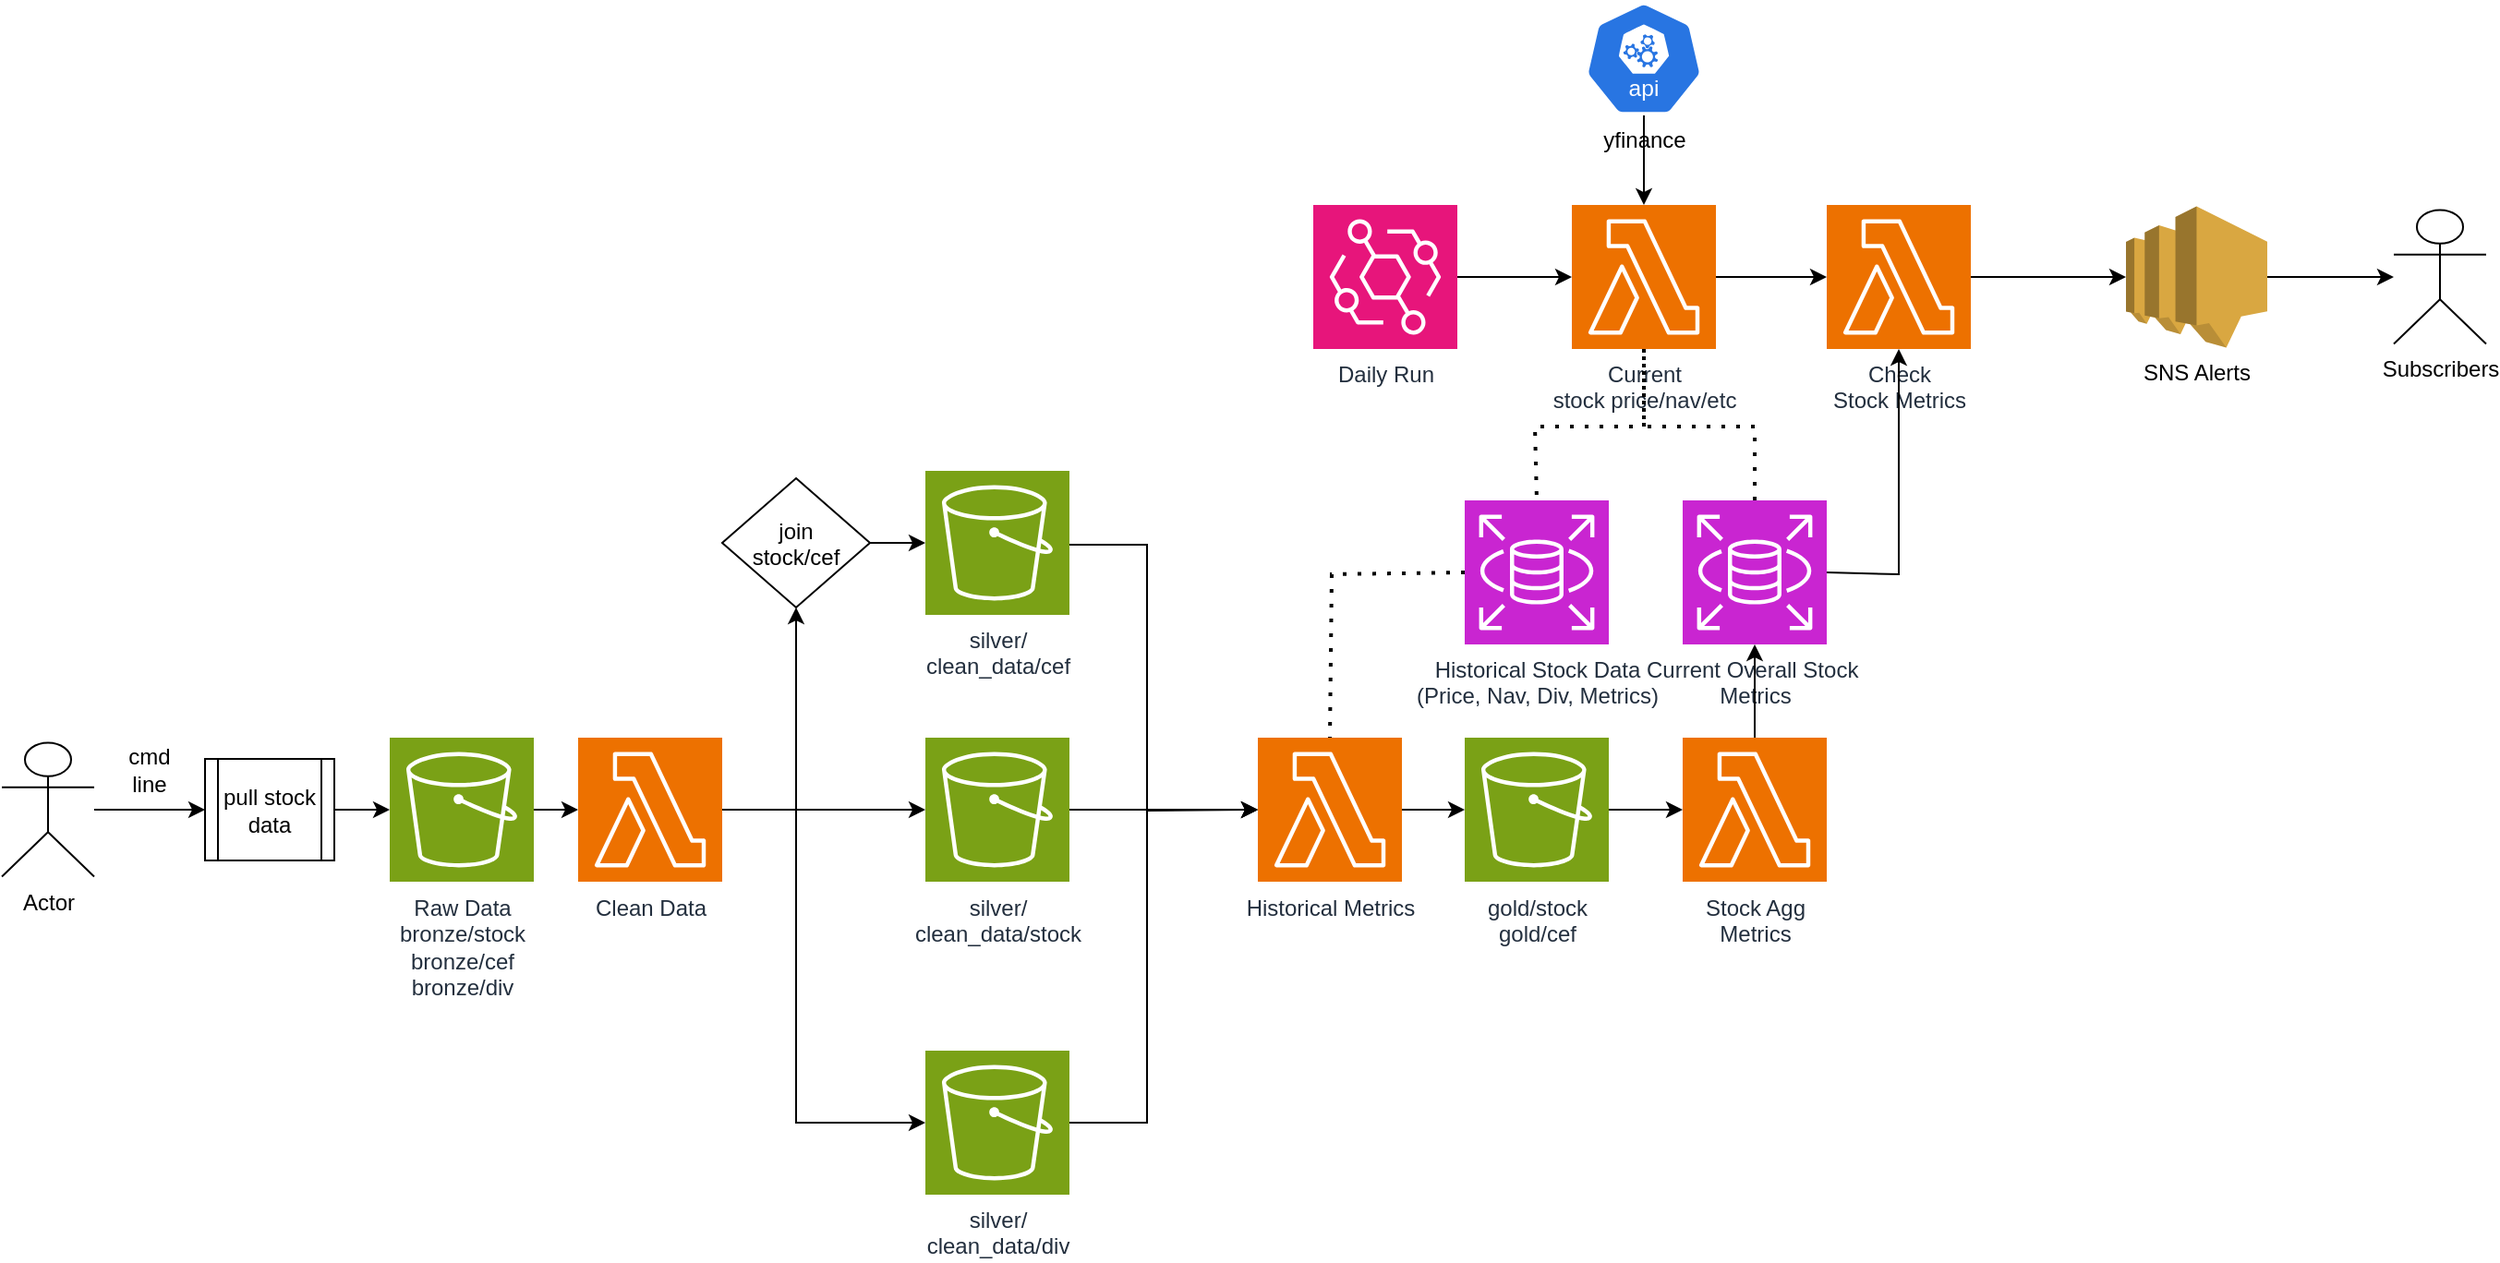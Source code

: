 <mxfile version="26.0.4">
  <diagram name="Page-1" id="d5BuHDdx11dOFUYsjuQ5">
    <mxGraphModel dx="1956" dy="1741" grid="1" gridSize="10" guides="1" tooltips="1" connect="1" arrows="1" fold="1" page="1" pageScale="1" pageWidth="850" pageHeight="1100" math="0" shadow="0">
      <root>
        <mxCell id="0" />
        <mxCell id="1" parent="0" />
        <mxCell id="khy_yN-TwpCxYzihnUn8-1" value="Actor" style="shape=umlActor;verticalLabelPosition=bottom;verticalAlign=top;html=1;outlineConnect=0;" parent="1" vertex="1">
          <mxGeometry x="-20" y="161.26" width="50" height="72.5" as="geometry" />
        </mxCell>
        <mxCell id="khy_yN-TwpCxYzihnUn8-2" value="cmd&lt;div&gt;line&lt;/div&gt;" style="text;html=1;align=center;verticalAlign=middle;whiteSpace=wrap;rounded=0;" parent="1" vertex="1">
          <mxGeometry x="30" y="161.26" width="60" height="30" as="geometry" />
        </mxCell>
        <mxCell id="khy_yN-TwpCxYzihnUn8-27" value="" style="edgeStyle=orthogonalEdgeStyle;rounded=0;orthogonalLoop=1;jettySize=auto;html=1;exitX=1;exitY=0.5;exitDx=0;exitDy=0;exitPerimeter=0;entryX=0.5;entryY=1;entryDx=0;entryDy=0;" parent="1" source="1n4Yk2UCJYNvjyyztTE--7" target="1n4Yk2UCJYNvjyyztTE--20" edge="1">
          <mxGeometry relative="1" as="geometry">
            <mxPoint x="390" y="120" as="targetPoint" />
            <mxPoint x="380" y="197.5" as="sourcePoint" />
          </mxGeometry>
        </mxCell>
        <mxCell id="khy_yN-TwpCxYzihnUn8-7" value="" style="endArrow=classic;html=1;rounded=0;entryX=0;entryY=0.5;entryDx=0;entryDy=0;" parent="1" source="khy_yN-TwpCxYzihnUn8-1" target="khy_yN-TwpCxYzihnUn8-9" edge="1">
          <mxGeometry width="50" height="50" relative="1" as="geometry">
            <mxPoint x="40" y="200" as="sourcePoint" />
            <mxPoint x="110" y="200" as="targetPoint" />
          </mxGeometry>
        </mxCell>
        <mxCell id="khy_yN-TwpCxYzihnUn8-25" value="" style="edgeStyle=orthogonalEdgeStyle;rounded=0;orthogonalLoop=1;jettySize=auto;html=1;" parent="1" source="khy_yN-TwpCxYzihnUn8-9" target="1n4Yk2UCJYNvjyyztTE--10" edge="1">
          <mxGeometry relative="1" as="geometry">
            <mxPoint x="190" y="197.5" as="targetPoint" />
          </mxGeometry>
        </mxCell>
        <mxCell id="khy_yN-TwpCxYzihnUn8-9" value="pull stock data" style="shape=process;whiteSpace=wrap;html=1;backgroundOutline=1;" parent="1" vertex="1">
          <mxGeometry x="90" y="170" width="70" height="55" as="geometry" />
        </mxCell>
        <mxCell id="khy_yN-TwpCxYzihnUn8-26" value="" style="edgeStyle=orthogonalEdgeStyle;rounded=0;orthogonalLoop=1;jettySize=auto;html=1;exitX=1;exitY=0.5;exitDx=0;exitDy=0;exitPerimeter=0;entryX=0;entryY=0.5;entryDx=0;entryDy=0;entryPerimeter=0;" parent="1" source="1n4Yk2UCJYNvjyyztTE--10" target="1n4Yk2UCJYNvjyyztTE--7" edge="1">
          <mxGeometry relative="1" as="geometry">
            <mxPoint x="270" y="197.5" as="sourcePoint" />
            <mxPoint x="300" y="197.5" as="targetPoint" />
          </mxGeometry>
        </mxCell>
        <mxCell id="MvUtI0gOG9RwoyC7MmZf-2" value="" style="edgeStyle=orthogonalEdgeStyle;rounded=0;orthogonalLoop=1;jettySize=auto;html=1;exitX=1;exitY=0.5;exitDx=0;exitDy=0;exitPerimeter=0;entryX=0;entryY=0.5;entryDx=0;entryDy=0;entryPerimeter=0;" parent="1" target="1n4Yk2UCJYNvjyyztTE--23" edge="1">
          <mxGeometry relative="1" as="geometry">
            <mxPoint x="500" y="53" as="sourcePoint" />
            <mxPoint x="602" y="197.5" as="targetPoint" />
            <Array as="points">
              <mxPoint x="500" y="54" />
              <mxPoint x="600" y="54" />
              <mxPoint x="600" y="198" />
            </Array>
          </mxGeometry>
        </mxCell>
        <mxCell id="1n4Yk2UCJYNvjyyztTE--4" value="" style="edgeStyle=orthogonalEdgeStyle;rounded=0;orthogonalLoop=1;jettySize=auto;html=1;entryX=0;entryY=0.5;entryDx=0;entryDy=0;entryPerimeter=0;exitX=1;exitY=0.5;exitDx=0;exitDy=0;exitPerimeter=0;" parent="1" source="1n4Yk2UCJYNvjyyztTE--7" target="1n4Yk2UCJYNvjyyztTE--17" edge="1">
          <mxGeometry relative="1" as="geometry">
            <mxPoint x="430" y="323.125" as="targetPoint" />
            <mxPoint x="380" y="197.5" as="sourcePoint" />
            <Array as="points">
              <mxPoint x="410" y="198" />
              <mxPoint x="410" y="367" />
            </Array>
          </mxGeometry>
        </mxCell>
        <mxCell id="1n4Yk2UCJYNvjyyztTE--12" value="" style="edgeStyle=orthogonalEdgeStyle;rounded=0;orthogonalLoop=1;jettySize=auto;html=1;entryX=0;entryY=0.5;entryDx=0;entryDy=0;entryPerimeter=0;" parent="1" source="1n4Yk2UCJYNvjyyztTE--7" target="1n4Yk2UCJYNvjyyztTE--16" edge="1">
          <mxGeometry relative="1" as="geometry">
            <mxPoint x="430" y="198" as="targetPoint" />
            <Array as="points">
              <mxPoint x="400" y="198" />
              <mxPoint x="400" y="198" />
            </Array>
          </mxGeometry>
        </mxCell>
        <mxCell id="1n4Yk2UCJYNvjyyztTE--7" value="Clean Data" style="sketch=0;points=[[0,0,0],[0.25,0,0],[0.5,0,0],[0.75,0,0],[1,0,0],[0,1,0],[0.25,1,0],[0.5,1,0],[0.75,1,0],[1,1,0],[0,0.25,0],[0,0.5,0],[0,0.75,0],[1,0.25,0],[1,0.5,0],[1,0.75,0]];outlineConnect=0;fontColor=#232F3E;fillColor=#ED7100;strokeColor=#ffffff;dashed=0;verticalLabelPosition=bottom;verticalAlign=top;align=center;html=1;fontSize=12;fontStyle=0;aspect=fixed;shape=mxgraph.aws4.resourceIcon;resIcon=mxgraph.aws4.lambda;" parent="1" vertex="1">
          <mxGeometry x="292" y="158.5" width="78" height="78" as="geometry" />
        </mxCell>
        <mxCell id="1n4Yk2UCJYNvjyyztTE--8" value="Current Overall Stock&amp;nbsp;&lt;div&gt;Metrics&lt;/div&gt;" style="sketch=0;points=[[0,0,0],[0.25,0,0],[0.5,0,0],[0.75,0,0],[1,0,0],[0,1,0],[0.25,1,0],[0.5,1,0],[0.75,1,0],[1,1,0],[0,0.25,0],[0,0.5,0],[0,0.75,0],[1,0.25,0],[1,0.5,0],[1,0.75,0]];outlineConnect=0;fontColor=#232F3E;fillColor=#C925D1;strokeColor=#ffffff;dashed=0;verticalLabelPosition=bottom;verticalAlign=top;align=center;html=1;fontSize=12;fontStyle=0;aspect=fixed;shape=mxgraph.aws4.resourceIcon;resIcon=mxgraph.aws4.rds;" parent="1" vertex="1">
          <mxGeometry x="890" y="30" width="78" height="78" as="geometry" />
        </mxCell>
        <mxCell id="1n4Yk2UCJYNvjyyztTE--9" value="Historical Stock Data&lt;div&gt;(Price, Nav, Div, Metrics)&lt;/div&gt;" style="sketch=0;points=[[0,0,0],[0.25,0,0],[0.5,0,0],[0.75,0,0],[1,0,0],[0,1,0],[0.25,1,0],[0.5,1,0],[0.75,1,0],[1,1,0],[0,0.25,0],[0,0.5,0],[0,0.75,0],[1,0.25,0],[1,0.5,0],[1,0.75,0]];outlineConnect=0;fontColor=#232F3E;fillColor=#C925D1;strokeColor=#ffffff;dashed=0;verticalLabelPosition=bottom;verticalAlign=top;align=center;html=1;fontSize=12;fontStyle=0;aspect=fixed;shape=mxgraph.aws4.resourceIcon;resIcon=mxgraph.aws4.rds;" parent="1" vertex="1">
          <mxGeometry x="772" y="30" width="78" height="78" as="geometry" />
        </mxCell>
        <mxCell id="1n4Yk2UCJYNvjyyztTE--10" value="Raw Data&lt;div&gt;bronze/stock&lt;/div&gt;&lt;div&gt;bronze/cef&lt;/div&gt;&lt;div&gt;bronze/div&lt;/div&gt;" style="sketch=0;points=[[0,0,0],[0.25,0,0],[0.5,0,0],[0.75,0,0],[1,0,0],[0,1,0],[0.25,1,0],[0.5,1,0],[0.75,1,0],[1,1,0],[0,0.25,0],[0,0.5,0],[0,0.75,0],[1,0.25,0],[1,0.5,0],[1,0.75,0]];outlineConnect=0;fontColor=#232F3E;fillColor=#7AA116;strokeColor=#ffffff;dashed=0;verticalLabelPosition=bottom;verticalAlign=top;align=center;html=1;fontSize=12;fontStyle=0;aspect=fixed;shape=mxgraph.aws4.resourceIcon;resIcon=mxgraph.aws4.s3;" parent="1" vertex="1">
          <mxGeometry x="190" y="158.51" width="78" height="78" as="geometry" />
        </mxCell>
        <mxCell id="1n4Yk2UCJYNvjyyztTE--13" value="&lt;div&gt;silver/&lt;/div&gt;&lt;div&gt;clean_data/cef&lt;/div&gt;" style="sketch=0;points=[[0,0,0],[0.25,0,0],[0.5,0,0],[0.75,0,0],[1,0,0],[0,1,0],[0.25,1,0],[0.5,1,0],[0.75,1,0],[1,1,0],[0,0.25,0],[0,0.5,0],[0,0.75,0],[1,0.25,0],[1,0.5,0],[1,0.75,0]];outlineConnect=0;fontColor=#232F3E;fillColor=#7AA116;strokeColor=#ffffff;dashed=0;verticalLabelPosition=bottom;verticalAlign=top;align=center;html=1;fontSize=12;fontStyle=0;aspect=fixed;shape=mxgraph.aws4.resourceIcon;resIcon=mxgraph.aws4.s3;" parent="1" vertex="1">
          <mxGeometry x="480" y="14" width="78" height="78" as="geometry" />
        </mxCell>
        <mxCell id="1n4Yk2UCJYNvjyyztTE--37" value="" style="edgeStyle=orthogonalEdgeStyle;rounded=0;orthogonalLoop=1;jettySize=auto;html=1;" parent="1" source="1n4Yk2UCJYNvjyyztTE--16" target="1n4Yk2UCJYNvjyyztTE--23" edge="1">
          <mxGeometry relative="1" as="geometry" />
        </mxCell>
        <mxCell id="1n4Yk2UCJYNvjyyztTE--16" value="&lt;div&gt;silver/&lt;/div&gt;&lt;div&gt;clean_data/stock&lt;/div&gt;" style="sketch=0;points=[[0,0,0],[0.25,0,0],[0.5,0,0],[0.75,0,0],[1,0,0],[0,1,0],[0.25,1,0],[0.5,1,0],[0.75,1,0],[1,1,0],[0,0.25,0],[0,0.5,0],[0,0.75,0],[1,0.25,0],[1,0.5,0],[1,0.75,0]];outlineConnect=0;fontColor=#232F3E;fillColor=#7AA116;strokeColor=#ffffff;dashed=0;verticalLabelPosition=bottom;verticalAlign=top;align=center;html=1;fontSize=12;fontStyle=0;aspect=fixed;shape=mxgraph.aws4.resourceIcon;resIcon=mxgraph.aws4.s3;" parent="1" vertex="1">
          <mxGeometry x="480" y="158.5" width="78" height="78" as="geometry" />
        </mxCell>
        <mxCell id="1n4Yk2UCJYNvjyyztTE--17" value="&lt;div&gt;silver/&lt;/div&gt;&lt;div&gt;clean_data/div&lt;/div&gt;" style="sketch=0;points=[[0,0,0],[0.25,0,0],[0.5,0,0],[0.75,0,0],[1,0,0],[0,1,0],[0.25,1,0],[0.5,1,0],[0.75,1,0],[1,1,0],[0,0.25,0],[0,0.5,0],[0,0.75,0],[1,0.25,0],[1,0.5,0],[1,0.75,0]];outlineConnect=0;fontColor=#232F3E;fillColor=#7AA116;strokeColor=#ffffff;dashed=0;verticalLabelPosition=bottom;verticalAlign=top;align=center;html=1;fontSize=12;fontStyle=0;aspect=fixed;shape=mxgraph.aws4.resourceIcon;resIcon=mxgraph.aws4.s3;" parent="1" vertex="1">
          <mxGeometry x="480" y="328" width="78" height="78" as="geometry" />
        </mxCell>
        <mxCell id="1n4Yk2UCJYNvjyyztTE--22" value="" style="edgeStyle=orthogonalEdgeStyle;rounded=0;orthogonalLoop=1;jettySize=auto;html=1;" parent="1" source="1n4Yk2UCJYNvjyyztTE--20" target="1n4Yk2UCJYNvjyyztTE--13" edge="1">
          <mxGeometry relative="1" as="geometry" />
        </mxCell>
        <mxCell id="1n4Yk2UCJYNvjyyztTE--20" value="join&#xa;stock/cef" style="rhombus;" parent="1" vertex="1">
          <mxGeometry x="370" y="18" width="80" height="70" as="geometry" />
        </mxCell>
        <mxCell id="1n4Yk2UCJYNvjyyztTE--25" value="" style="edgeStyle=orthogonalEdgeStyle;rounded=0;orthogonalLoop=1;jettySize=auto;html=1;" parent="1" source="1n4Yk2UCJYNvjyyztTE--23" target="1n4Yk2UCJYNvjyyztTE--24" edge="1">
          <mxGeometry relative="1" as="geometry" />
        </mxCell>
        <mxCell id="1n4Yk2UCJYNvjyyztTE--23" value="Historical Metrics" style="sketch=0;points=[[0,0,0],[0.25,0,0],[0.5,0,0],[0.75,0,0],[1,0,0],[0,1,0],[0.25,1,0],[0.5,1,0],[0.75,1,0],[1,1,0],[0,0.25,0],[0,0.5,0],[0,0.75,0],[1,0.25,0],[1,0.5,0],[1,0.75,0]];outlineConnect=0;fontColor=#232F3E;fillColor=#ED7100;strokeColor=#ffffff;dashed=0;verticalLabelPosition=bottom;verticalAlign=top;align=center;html=1;fontSize=12;fontStyle=0;aspect=fixed;shape=mxgraph.aws4.resourceIcon;resIcon=mxgraph.aws4.lambda;" parent="1" vertex="1">
          <mxGeometry x="660" y="158.5" width="78" height="78" as="geometry" />
        </mxCell>
        <mxCell id="1n4Yk2UCJYNvjyyztTE--27" value="" style="edgeStyle=orthogonalEdgeStyle;rounded=0;orthogonalLoop=1;jettySize=auto;html=1;" parent="1" source="1n4Yk2UCJYNvjyyztTE--24" target="1n4Yk2UCJYNvjyyztTE--26" edge="1">
          <mxGeometry relative="1" as="geometry" />
        </mxCell>
        <mxCell id="1n4Yk2UCJYNvjyyztTE--24" value="&lt;div&gt;gold/stock&lt;/div&gt;&lt;div&gt;gold/cef&lt;/div&gt;" style="sketch=0;points=[[0,0,0],[0.25,0,0],[0.5,0,0],[0.75,0,0],[1,0,0],[0,1,0],[0.25,1,0],[0.5,1,0],[0.75,1,0],[1,1,0],[0,0.25,0],[0,0.5,0],[0,0.75,0],[1,0.25,0],[1,0.5,0],[1,0.75,0]];outlineConnect=0;fontColor=#232F3E;fillColor=#7AA116;strokeColor=#ffffff;dashed=0;verticalLabelPosition=bottom;verticalAlign=top;align=center;html=1;fontSize=12;fontStyle=0;aspect=fixed;shape=mxgraph.aws4.resourceIcon;resIcon=mxgraph.aws4.s3;" parent="1" vertex="1">
          <mxGeometry x="772" y="158.5" width="78" height="78" as="geometry" />
        </mxCell>
        <mxCell id="1n4Yk2UCJYNvjyyztTE--28" value="" style="edgeStyle=orthogonalEdgeStyle;rounded=0;orthogonalLoop=1;jettySize=auto;html=1;" parent="1" source="1n4Yk2UCJYNvjyyztTE--26" target="1n4Yk2UCJYNvjyyztTE--8" edge="1">
          <mxGeometry relative="1" as="geometry" />
        </mxCell>
        <mxCell id="1n4Yk2UCJYNvjyyztTE--26" value="Stock Agg&lt;div&gt;Metrics&lt;/div&gt;" style="sketch=0;points=[[0,0,0],[0.25,0,0],[0.5,0,0],[0.75,0,0],[1,0,0],[0,1,0],[0.25,1,0],[0.5,1,0],[0.75,1,0],[1,1,0],[0,0.25,0],[0,0.5,0],[0,0.75,0],[1,0.25,0],[1,0.5,0],[1,0.75,0]];outlineConnect=0;fontColor=#232F3E;fillColor=#ED7100;strokeColor=#ffffff;dashed=0;verticalLabelPosition=bottom;verticalAlign=top;align=center;html=1;fontSize=12;fontStyle=0;aspect=fixed;shape=mxgraph.aws4.resourceIcon;resIcon=mxgraph.aws4.lambda;" parent="1" vertex="1">
          <mxGeometry x="890" y="158.5" width="78" height="78" as="geometry" />
        </mxCell>
        <mxCell id="1n4Yk2UCJYNvjyyztTE--38" value="" style="endArrow=classic;html=1;rounded=0;entryX=0;entryY=0.5;entryDx=0;entryDy=0;entryPerimeter=0;exitX=1;exitY=0.5;exitDx=0;exitDy=0;exitPerimeter=0;" parent="1" source="1n4Yk2UCJYNvjyyztTE--17" target="1n4Yk2UCJYNvjyyztTE--23" edge="1">
          <mxGeometry width="50" height="50" relative="1" as="geometry">
            <mxPoint x="700" y="350" as="sourcePoint" />
            <mxPoint x="750" y="300" as="targetPoint" />
            <Array as="points">
              <mxPoint x="600" y="367" />
              <mxPoint x="600" y="280" />
              <mxPoint x="600" y="198" />
            </Array>
          </mxGeometry>
        </mxCell>
        <mxCell id="D3B8bndA1nvI0VPb8uTp-1" value="" style="edgeStyle=orthogonalEdgeStyle;rounded=0;orthogonalLoop=1;jettySize=auto;html=1;" parent="1" source="1n4Yk2UCJYNvjyyztTE--41" target="fBFpw9BbKXkqqfKcCaDd-10" edge="1">
          <mxGeometry relative="1" as="geometry" />
        </mxCell>
        <mxCell id="1n4Yk2UCJYNvjyyztTE--41" value="Daily Run" style="sketch=0;points=[[0,0,0],[0.25,0,0],[0.5,0,0],[0.75,0,0],[1,0,0],[0,1,0],[0.25,1,0],[0.5,1,0],[0.75,1,0],[1,1,0],[0,0.25,0],[0,0.5,0],[0,0.75,0],[1,0.25,0],[1,0.5,0],[1,0.75,0]];outlineConnect=0;fontColor=#232F3E;fillColor=#E7157B;strokeColor=#ffffff;dashed=0;verticalLabelPosition=bottom;verticalAlign=top;align=center;html=1;fontSize=12;fontStyle=0;aspect=fixed;shape=mxgraph.aws4.resourceIcon;resIcon=mxgraph.aws4.eventbridge;" parent="1" vertex="1">
          <mxGeometry x="690" y="-130" width="78" height="78" as="geometry" />
        </mxCell>
        <mxCell id="fBFpw9BbKXkqqfKcCaDd-1" value="" style="endArrow=none;dashed=1;html=1;dashPattern=1 3;strokeWidth=2;rounded=0;exitX=0;exitY=0.5;exitDx=0;exitDy=0;exitPerimeter=0;entryX=0.5;entryY=0;entryDx=0;entryDy=0;entryPerimeter=0;" parent="1" source="1n4Yk2UCJYNvjyyztTE--9" target="1n4Yk2UCJYNvjyyztTE--23" edge="1">
          <mxGeometry width="50" height="50" relative="1" as="geometry">
            <mxPoint x="820" y="380" as="sourcePoint" />
            <mxPoint x="700" y="140" as="targetPoint" />
            <Array as="points">
              <mxPoint x="700" y="70" />
            </Array>
          </mxGeometry>
        </mxCell>
        <mxCell id="qgr6OVOABY8kYw6VY6ty-2" value="" style="edgeStyle=orthogonalEdgeStyle;rounded=0;orthogonalLoop=1;jettySize=auto;html=1;" parent="1" source="fBFpw9BbKXkqqfKcCaDd-2" target="qgr6OVOABY8kYw6VY6ty-1" edge="1">
          <mxGeometry relative="1" as="geometry" />
        </mxCell>
        <mxCell id="fBFpw9BbKXkqqfKcCaDd-2" value="Check&lt;div&gt;Stock &lt;span style=&quot;background-color: initial;&quot;&gt;Metrics&lt;/span&gt;&lt;/div&gt;" style="sketch=0;points=[[0,0,0],[0.25,0,0],[0.5,0,0],[0.75,0,0],[1,0,0],[0,1,0],[0.25,1,0],[0.5,1,0],[0.75,1,0],[1,1,0],[0,0.25,0],[0,0.5,0],[0,0.75,0],[1,0.25,0],[1,0.5,0],[1,0.75,0]];outlineConnect=0;fontColor=#232F3E;fillColor=#ED7100;strokeColor=#ffffff;dashed=0;verticalLabelPosition=bottom;verticalAlign=top;align=center;html=1;fontSize=12;fontStyle=0;aspect=fixed;shape=mxgraph.aws4.resourceIcon;resIcon=mxgraph.aws4.lambda;" parent="1" vertex="1">
          <mxGeometry x="968" y="-130" width="78" height="78" as="geometry" />
        </mxCell>
        <mxCell id="fBFpw9BbKXkqqfKcCaDd-18" value="" style="edgeStyle=orthogonalEdgeStyle;rounded=0;orthogonalLoop=1;jettySize=auto;html=1;" parent="1" source="fBFpw9BbKXkqqfKcCaDd-10" target="fBFpw9BbKXkqqfKcCaDd-2" edge="1">
          <mxGeometry relative="1" as="geometry" />
        </mxCell>
        <mxCell id="fBFpw9BbKXkqqfKcCaDd-10" value="Current&lt;div&gt;stock price/nav/etc&lt;/div&gt;" style="sketch=0;points=[[0,0,0],[0.25,0,0],[0.5,0,0],[0.75,0,0],[1,0,0],[0,1,0],[0.25,1,0],[0.5,1,0],[0.75,1,0],[1,1,0],[0,0.25,0],[0,0.5,0],[0,0.75,0],[1,0.25,0],[1,0.5,0],[1,0.75,0]];outlineConnect=0;fontColor=#232F3E;fillColor=#ED7100;strokeColor=#ffffff;dashed=0;verticalLabelPosition=bottom;verticalAlign=top;align=center;html=1;fontSize=12;fontStyle=0;aspect=fixed;shape=mxgraph.aws4.resourceIcon;resIcon=mxgraph.aws4.lambda;" parent="1" vertex="1">
          <mxGeometry x="830" y="-130" width="78" height="78" as="geometry" />
        </mxCell>
        <mxCell id="fBFpw9BbKXkqqfKcCaDd-19" value="" style="edgeStyle=orthogonalEdgeStyle;rounded=0;orthogonalLoop=1;jettySize=auto;html=1;" parent="1" source="fBFpw9BbKXkqqfKcCaDd-14" target="fBFpw9BbKXkqqfKcCaDd-10" edge="1">
          <mxGeometry relative="1" as="geometry" />
        </mxCell>
        <mxCell id="fBFpw9BbKXkqqfKcCaDd-14" value="yfinance" style="aspect=fixed;sketch=0;html=1;dashed=0;whitespace=wrap;verticalLabelPosition=bottom;verticalAlign=top;fillColor=#2875E2;strokeColor=#ffffff;points=[[0.005,0.63,0],[0.1,0.2,0],[0.9,0.2,0],[0.5,0,0],[0.995,0.63,0],[0.72,0.99,0],[0.5,1,0],[0.28,0.99,0]];shape=mxgraph.kubernetes.icon2;kubernetesLabel=1;prIcon=api" parent="1" vertex="1">
          <mxGeometry x="837" y="-240" width="64" height="61.44" as="geometry" />
        </mxCell>
        <mxCell id="fBFpw9BbKXkqqfKcCaDd-26" value="" style="endArrow=none;dashed=1;html=1;dashPattern=1 3;strokeWidth=2;rounded=0;entryX=0.5;entryY=0;entryDx=0;entryDy=0;entryPerimeter=0;exitX=0.5;exitY=1;exitDx=0;exitDy=0;exitPerimeter=0;" parent="1" source="fBFpw9BbKXkqqfKcCaDd-10" target="1n4Yk2UCJYNvjyyztTE--9" edge="1">
          <mxGeometry width="50" height="50" relative="1" as="geometry">
            <mxPoint x="800" y="80" as="sourcePoint" />
            <mxPoint x="850" y="30" as="targetPoint" />
            <Array as="points">
              <mxPoint x="869" y="-10" />
              <mxPoint x="810" y="-10" />
            </Array>
          </mxGeometry>
        </mxCell>
        <mxCell id="fBFpw9BbKXkqqfKcCaDd-27" value="" style="endArrow=classic;html=1;rounded=0;entryX=0.5;entryY=1;entryDx=0;entryDy=0;entryPerimeter=0;exitX=1;exitY=0.5;exitDx=0;exitDy=0;exitPerimeter=0;" parent="1" source="1n4Yk2UCJYNvjyyztTE--8" target="fBFpw9BbKXkqqfKcCaDd-2" edge="1">
          <mxGeometry width="50" height="50" relative="1" as="geometry">
            <mxPoint x="800" y="80" as="sourcePoint" />
            <mxPoint x="850" y="30" as="targetPoint" />
            <Array as="points">
              <mxPoint x="1007" y="70" />
            </Array>
          </mxGeometry>
        </mxCell>
        <mxCell id="fBFpw9BbKXkqqfKcCaDd-28" value="" style="endArrow=none;dashed=1;html=1;dashPattern=1 3;strokeWidth=2;rounded=0;entryX=0.5;entryY=1;entryDx=0;entryDy=0;entryPerimeter=0;exitX=0.5;exitY=0;exitDx=0;exitDy=0;exitPerimeter=0;" parent="1" source="1n4Yk2UCJYNvjyyztTE--8" target="fBFpw9BbKXkqqfKcCaDd-10" edge="1">
          <mxGeometry width="50" height="50" relative="1" as="geometry">
            <mxPoint x="800" y="80" as="sourcePoint" />
            <mxPoint x="850" y="30" as="targetPoint" />
            <Array as="points">
              <mxPoint x="929" y="-10" />
              <mxPoint x="869" y="-10" />
            </Array>
          </mxGeometry>
        </mxCell>
        <mxCell id="qgr6OVOABY8kYw6VY6ty-6" value="" style="edgeStyle=orthogonalEdgeStyle;rounded=0;orthogonalLoop=1;jettySize=auto;html=1;" parent="1" source="qgr6OVOABY8kYw6VY6ty-1" target="qgr6OVOABY8kYw6VY6ty-3" edge="1">
          <mxGeometry relative="1" as="geometry" />
        </mxCell>
        <mxCell id="qgr6OVOABY8kYw6VY6ty-1" value="SNS Alerts" style="outlineConnect=0;dashed=0;verticalLabelPosition=bottom;verticalAlign=top;align=center;html=1;shape=mxgraph.aws3.sns;fillColor=#D9A741;gradientColor=none;" parent="1" vertex="1">
          <mxGeometry x="1130" y="-129.25" width="76.5" height="76.5" as="geometry" />
        </mxCell>
        <mxCell id="qgr6OVOABY8kYw6VY6ty-3" value="Subscribers" style="shape=umlActor;verticalLabelPosition=bottom;verticalAlign=top;html=1;outlineConnect=0;" parent="1" vertex="1">
          <mxGeometry x="1275" y="-127.25" width="50" height="72.5" as="geometry" />
        </mxCell>
      </root>
    </mxGraphModel>
  </diagram>
</mxfile>

